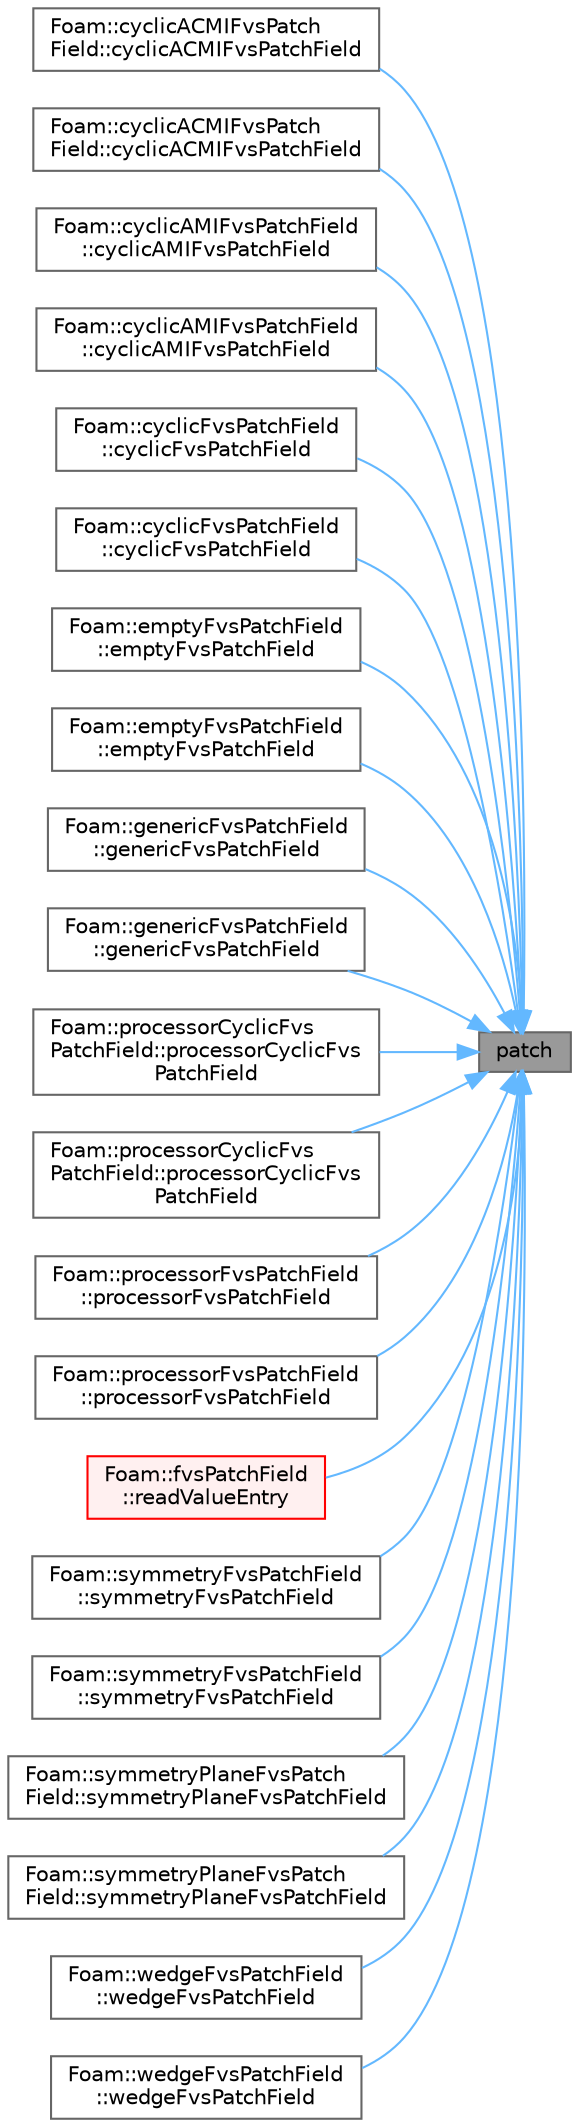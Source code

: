 digraph "patch"
{
 // LATEX_PDF_SIZE
  bgcolor="transparent";
  edge [fontname=Helvetica,fontsize=10,labelfontname=Helvetica,labelfontsize=10];
  node [fontname=Helvetica,fontsize=10,shape=box,height=0.2,width=0.4];
  rankdir="RL";
  Node1 [id="Node000001",label="patch",height=0.2,width=0.4,color="gray40", fillcolor="grey60", style="filled", fontcolor="black",tooltip=" "];
  Node1 -> Node2 [id="edge1_Node000001_Node000002",dir="back",color="steelblue1",style="solid",tooltip=" "];
  Node2 [id="Node000002",label="Foam::cyclicACMIFvsPatch\lField::cyclicACMIFvsPatchField",height=0.2,width=0.4,color="grey40", fillcolor="white", style="filled",URL="$classFoam_1_1cyclicACMIFvsPatchField.html#a1a49397aa291377761a6241e7ee13d8a",tooltip=" "];
  Node1 -> Node3 [id="edge2_Node000001_Node000003",dir="back",color="steelblue1",style="solid",tooltip=" "];
  Node3 [id="Node000003",label="Foam::cyclicACMIFvsPatch\lField::cyclicACMIFvsPatchField",height=0.2,width=0.4,color="grey40", fillcolor="white", style="filled",URL="$classFoam_1_1cyclicACMIFvsPatchField.html#ac3476d992bb8f938604b6c60b35d12e7",tooltip=" "];
  Node1 -> Node4 [id="edge3_Node000001_Node000004",dir="back",color="steelblue1",style="solid",tooltip=" "];
  Node4 [id="Node000004",label="Foam::cyclicAMIFvsPatchField\l::cyclicAMIFvsPatchField",height=0.2,width=0.4,color="grey40", fillcolor="white", style="filled",URL="$classFoam_1_1cyclicAMIFvsPatchField.html#a22a4d7621466f85909288b6ea9b00d34",tooltip=" "];
  Node1 -> Node5 [id="edge4_Node000001_Node000005",dir="back",color="steelblue1",style="solid",tooltip=" "];
  Node5 [id="Node000005",label="Foam::cyclicAMIFvsPatchField\l::cyclicAMIFvsPatchField",height=0.2,width=0.4,color="grey40", fillcolor="white", style="filled",URL="$classFoam_1_1cyclicAMIFvsPatchField.html#a4d01eda2e3c5a95d5557fdddf723991f",tooltip=" "];
  Node1 -> Node6 [id="edge5_Node000001_Node000006",dir="back",color="steelblue1",style="solid",tooltip=" "];
  Node6 [id="Node000006",label="Foam::cyclicFvsPatchField\l::cyclicFvsPatchField",height=0.2,width=0.4,color="grey40", fillcolor="white", style="filled",URL="$classFoam_1_1cyclicFvsPatchField.html#ad7cee5913cbfdbc4eeda8d9ac5fefa1f",tooltip=" "];
  Node1 -> Node7 [id="edge6_Node000001_Node000007",dir="back",color="steelblue1",style="solid",tooltip=" "];
  Node7 [id="Node000007",label="Foam::cyclicFvsPatchField\l::cyclicFvsPatchField",height=0.2,width=0.4,color="grey40", fillcolor="white", style="filled",URL="$classFoam_1_1cyclicFvsPatchField.html#a9dc4e6016c3a581ddaefb88f6c8bff0b",tooltip=" "];
  Node1 -> Node8 [id="edge7_Node000001_Node000008",dir="back",color="steelblue1",style="solid",tooltip=" "];
  Node8 [id="Node000008",label="Foam::emptyFvsPatchField\l::emptyFvsPatchField",height=0.2,width=0.4,color="grey40", fillcolor="white", style="filled",URL="$classFoam_1_1emptyFvsPatchField.html#a937480e0ddb4f2e689092c786b025346",tooltip=" "];
  Node1 -> Node9 [id="edge8_Node000001_Node000009",dir="back",color="steelblue1",style="solid",tooltip=" "];
  Node9 [id="Node000009",label="Foam::emptyFvsPatchField\l::emptyFvsPatchField",height=0.2,width=0.4,color="grey40", fillcolor="white", style="filled",URL="$classFoam_1_1emptyFvsPatchField.html#a120641541a3fd6f279f1cfea31367cfa",tooltip=" "];
  Node1 -> Node10 [id="edge9_Node000001_Node000010",dir="back",color="steelblue1",style="solid",tooltip=" "];
  Node10 [id="Node000010",label="Foam::genericFvsPatchField\l::genericFvsPatchField",height=0.2,width=0.4,color="grey40", fillcolor="white", style="filled",URL="$classFoam_1_1genericFvsPatchField.html#a947baad2d4894b777105e5b7fc26ed6c",tooltip=" "];
  Node1 -> Node11 [id="edge10_Node000001_Node000011",dir="back",color="steelblue1",style="solid",tooltip=" "];
  Node11 [id="Node000011",label="Foam::genericFvsPatchField\l::genericFvsPatchField",height=0.2,width=0.4,color="grey40", fillcolor="white", style="filled",URL="$classFoam_1_1genericFvsPatchField.html#aa04d399a4f7a43b787fd20905d769ce2",tooltip=" "];
  Node1 -> Node12 [id="edge11_Node000001_Node000012",dir="back",color="steelblue1",style="solid",tooltip=" "];
  Node12 [id="Node000012",label="Foam::processorCyclicFvs\lPatchField::processorCyclicFvs\lPatchField",height=0.2,width=0.4,color="grey40", fillcolor="white", style="filled",URL="$classFoam_1_1processorCyclicFvsPatchField.html#aee046f6f635406e0b40cc00578e72b06",tooltip=" "];
  Node1 -> Node13 [id="edge12_Node000001_Node000013",dir="back",color="steelblue1",style="solid",tooltip=" "];
  Node13 [id="Node000013",label="Foam::processorCyclicFvs\lPatchField::processorCyclicFvs\lPatchField",height=0.2,width=0.4,color="grey40", fillcolor="white", style="filled",URL="$classFoam_1_1processorCyclicFvsPatchField.html#abd4620f28b4959ccd44c5ce458ff9b2d",tooltip=" "];
  Node1 -> Node14 [id="edge13_Node000001_Node000014",dir="back",color="steelblue1",style="solid",tooltip=" "];
  Node14 [id="Node000014",label="Foam::processorFvsPatchField\l::processorFvsPatchField",height=0.2,width=0.4,color="grey40", fillcolor="white", style="filled",URL="$classFoam_1_1processorFvsPatchField.html#ac81251bc36aa819f4424a1c9fe8e2c3b",tooltip=" "];
  Node1 -> Node15 [id="edge14_Node000001_Node000015",dir="back",color="steelblue1",style="solid",tooltip=" "];
  Node15 [id="Node000015",label="Foam::processorFvsPatchField\l::processorFvsPatchField",height=0.2,width=0.4,color="grey40", fillcolor="white", style="filled",URL="$classFoam_1_1processorFvsPatchField.html#ac65ef2369bcee37c3491f19c8be485b6",tooltip=" "];
  Node1 -> Node16 [id="edge15_Node000001_Node000016",dir="back",color="steelblue1",style="solid",tooltip=" "];
  Node16 [id="Node000016",label="Foam::fvsPatchField\l::readValueEntry",height=0.2,width=0.4,color="red", fillcolor="#FFF0F0", style="filled",URL="$classFoam_1_1fvsPatchField.html#acc37ee6906b724e1f390ed08e55df367",tooltip=" "];
  Node1 -> Node18 [id="edge16_Node000001_Node000018",dir="back",color="steelblue1",style="solid",tooltip=" "];
  Node18 [id="Node000018",label="Foam::symmetryFvsPatchField\l::symmetryFvsPatchField",height=0.2,width=0.4,color="grey40", fillcolor="white", style="filled",URL="$classFoam_1_1symmetryFvsPatchField.html#aa300822d6ad39db950a4c36952cbac65",tooltip=" "];
  Node1 -> Node19 [id="edge17_Node000001_Node000019",dir="back",color="steelblue1",style="solid",tooltip=" "];
  Node19 [id="Node000019",label="Foam::symmetryFvsPatchField\l::symmetryFvsPatchField",height=0.2,width=0.4,color="grey40", fillcolor="white", style="filled",URL="$classFoam_1_1symmetryFvsPatchField.html#a7e11f316cf7636ee338b336c6df0119c",tooltip=" "];
  Node1 -> Node20 [id="edge18_Node000001_Node000020",dir="back",color="steelblue1",style="solid",tooltip=" "];
  Node20 [id="Node000020",label="Foam::symmetryPlaneFvsPatch\lField::symmetryPlaneFvsPatchField",height=0.2,width=0.4,color="grey40", fillcolor="white", style="filled",URL="$classFoam_1_1symmetryPlaneFvsPatchField.html#acfeafb0dfbda5c5a2ade14437aaae9a9",tooltip=" "];
  Node1 -> Node21 [id="edge19_Node000001_Node000021",dir="back",color="steelblue1",style="solid",tooltip=" "];
  Node21 [id="Node000021",label="Foam::symmetryPlaneFvsPatch\lField::symmetryPlaneFvsPatchField",height=0.2,width=0.4,color="grey40", fillcolor="white", style="filled",URL="$classFoam_1_1symmetryPlaneFvsPatchField.html#a8edea0c96458ceeaf49e3d3e8c24c6d8",tooltip=" "];
  Node1 -> Node22 [id="edge20_Node000001_Node000022",dir="back",color="steelblue1",style="solid",tooltip=" "];
  Node22 [id="Node000022",label="Foam::wedgeFvsPatchField\l::wedgeFvsPatchField",height=0.2,width=0.4,color="grey40", fillcolor="white", style="filled",URL="$classFoam_1_1wedgeFvsPatchField.html#aec9c00d1fcc4461a84b88bbf4367612a",tooltip=" "];
  Node1 -> Node23 [id="edge21_Node000001_Node000023",dir="back",color="steelblue1",style="solid",tooltip=" "];
  Node23 [id="Node000023",label="Foam::wedgeFvsPatchField\l::wedgeFvsPatchField",height=0.2,width=0.4,color="grey40", fillcolor="white", style="filled",URL="$classFoam_1_1wedgeFvsPatchField.html#a648076a0f8f353e9afdf66ff9ac09789",tooltip=" "];
}
